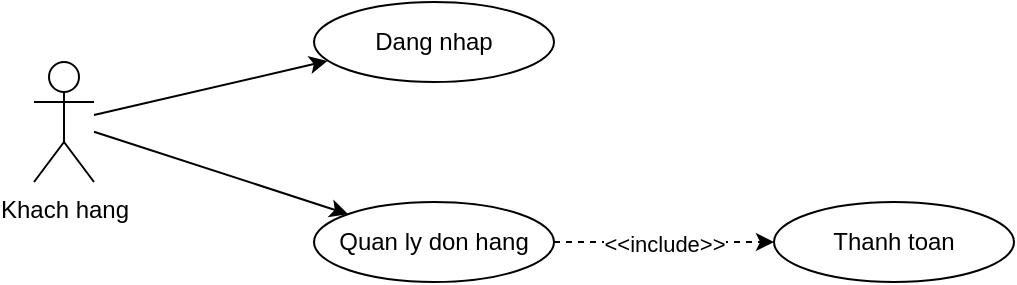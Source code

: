 <mxfile>
    <diagram id="1SCb3-gDdVD5lKs4kMXH" name="Page-1">
        <mxGraphModel dx="617" dy="450" grid="1" gridSize="10" guides="1" tooltips="1" connect="1" arrows="1" fold="1" page="1" pageScale="1" pageWidth="850" pageHeight="1100" math="0" shadow="0">
            <root>
                <mxCell id="0"/>
                <mxCell id="1" parent="0"/>
                <mxCell id="7" value="" style="edgeStyle=none;html=1;" edge="1" parent="1" source="2" target="4">
                    <mxGeometry relative="1" as="geometry"/>
                </mxCell>
                <mxCell id="2" value="Khach hang" style="shape=umlActor;verticalLabelPosition=bottom;verticalAlign=top;html=1;outlineConnect=0;" vertex="1" parent="1">
                    <mxGeometry x="90" y="190" width="30" height="60" as="geometry"/>
                </mxCell>
                <mxCell id="3" value="Dang nhap" style="ellipse;whiteSpace=wrap;html=1;" vertex="1" parent="1">
                    <mxGeometry x="230" y="160" width="120" height="40" as="geometry"/>
                </mxCell>
                <mxCell id="8" style="edgeStyle=none;html=1;dashed=1;" edge="1" parent="1" source="4" target="5">
                    <mxGeometry relative="1" as="geometry"/>
                </mxCell>
                <mxCell id="9" value="&amp;lt;&amp;lt;include&amp;gt;&amp;gt;" style="edgeLabel;html=1;align=center;verticalAlign=middle;resizable=0;points=[];" vertex="1" connectable="0" parent="8">
                    <mxGeometry x="-0.013" y="-1" relative="1" as="geometry">
                        <mxPoint as="offset"/>
                    </mxGeometry>
                </mxCell>
                <mxCell id="4" value="Quan ly don hang" style="ellipse;whiteSpace=wrap;html=1;" vertex="1" parent="1">
                    <mxGeometry x="230" y="260" width="120" height="40" as="geometry"/>
                </mxCell>
                <mxCell id="5" value="Thanh toan" style="ellipse;whiteSpace=wrap;html=1;" vertex="1" parent="1">
                    <mxGeometry x="460" y="260" width="120" height="40" as="geometry"/>
                </mxCell>
                <mxCell id="6" style="edgeStyle=none;html=1;entryX=0.056;entryY=0.736;entryDx=0;entryDy=0;entryPerimeter=0;" edge="1" parent="1" source="2" target="3">
                    <mxGeometry relative="1" as="geometry"/>
                </mxCell>
            </root>
        </mxGraphModel>
    </diagram>
</mxfile>